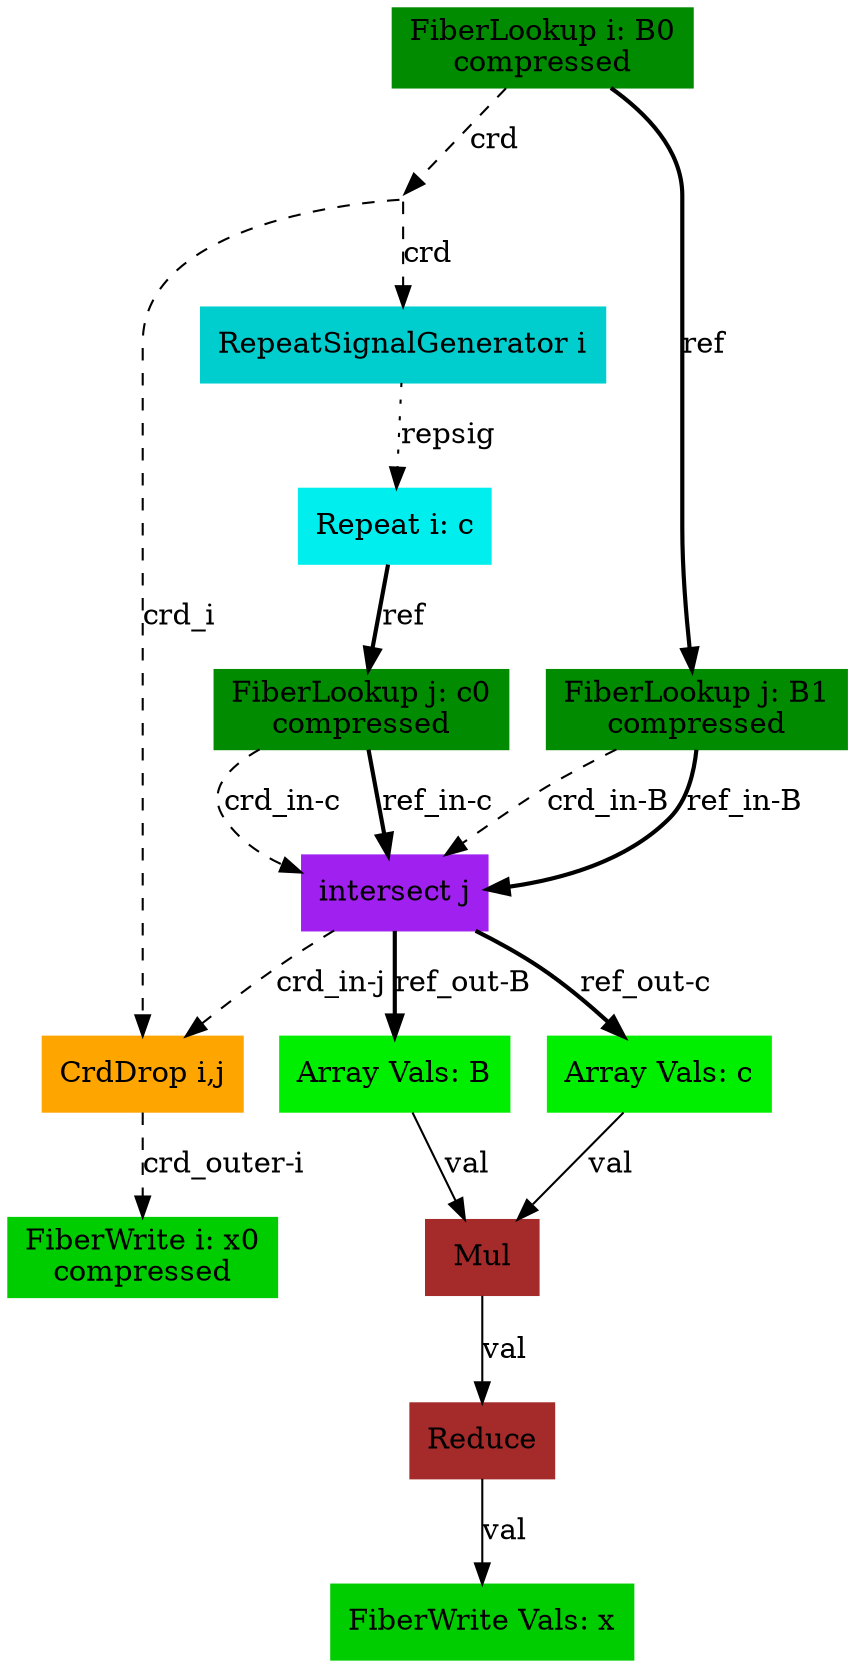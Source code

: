 digraph SAM {
    comment="x=s0,B=ss01,c=s0"
    14 [comment="type=fiberlookup,index=i,tensor=B,mode=0,format=compressed,src=true,root=true" label="FiberLookup i: B0\ncompressed" color=green4 shape=box style=filled type="fiberlookup" index="i" tensor="B" mode="0" format="compressed" src="true" root="true"]
    13 [comment="type=broadcast" shape=point style=invis type="broadcast"]
    7 [comment="type=crddrop,outer=i,inner=j" label="CrdDrop i,j" color=orange shape=box style=filled type="crddrop" outer="i" inner="j"]
    1 [comment="type=fiberwrite,index=i,tensor=x,mode=0,format=compressed,segsize=2,crdsize=B0_dim,sink=true" label="FiberWrite i: x0\ncompressed" color=green3 shape=box style=filled type="fiberwrite" index="i" tensor="x" mode="0" format="compressed" segsize="2" crdsize="B0_dim" sink="true"]
    12 [comment="type=repsiggen,index=i" label="RepeatSignalGenerator i" color=cyan3 shape=box style=filled type="repsiggen" index="i"]
    11 [comment="type=repeat,index=i,tensor=c,root=true" label="Repeat i: c" color=cyan2 shape=box style=filled type="repeat" index="i" tensor="c" root="true"]
    10 [comment="type=fiberlookup,index=j,tensor=c,mode=0,format=compressed,src=true,root=false" label="FiberLookup j: c0\ncompressed" color=green4 shape=box style=filled type="fiberlookup" index="j" tensor="c" mode="0" format="compressed" src="true" root="false"]
    8 [comment="type=intersect,index=j" label="intersect j" color=purple shape=box style=filled type="intersect" index="j"]
    5 [comment="type=arrayvals,tensor=B" label="Array Vals: B" color=green2 shape=box style=filled type="arrayvals" tensor="B"]
    4 [comment="type=mul" label="Mul" color=brown shape=box style=filled type="mul"]
    3 [comment="type=reduce" label="Reduce" color=brown shape=box style=filled type="reduce"]
    0 [comment="type=fiberwrite,mode=vals,tensor=x,size=1*B0_dim,sink=true" label="FiberWrite Vals: x" color=green3 shape=box style=filled type="fiberwrite" tensor="x" mode="vals" size="1*B0_dim" sink="true"]
    6 [comment="type=arrayvals,tensor=c" label="Array Vals: c" color=green2 shape=box style=filled type="arrayvals" tensor="c"]
    9 [comment="type=fiberlookup,index=j,tensor=B,mode=1,format=compressed,src=true,root=false" label="FiberLookup j: B1\ncompressed" color=green4 shape=box style=filled type="fiberlookup" index="j" tensor="B" mode="1" format="compressed" src="true" root="false"]
    14 -> 13 [label="crd" style=dashed type="crd" comment=""]
    13 -> 7 [label="crd_i" style=dashed type="crd" comment="i"]
    7 -> 1 [label="crd_outer-i" style=dashed type="crd" comment="outer-i"]
    13 -> 12 [label="crd" style=dashed type="crd" comment=""]
    12 -> 11 [label="repsig" style=dotted type="repsig"]
    11 -> 10 [label="ref" style=bold type="ref"]
    10 -> 8 [label="crd_in-c" style=dashed type="crd" comment="in-c"]
    8 -> 7 [label="crd_in-j" style=dashed type="crd" comment="in-j"]
    8 -> 5 [label="ref_out-B" style=bold type="ref" comment="out-B"]
    5 -> 4 [label="val" type="val"]
    4 -> 3 [label="val" type="val"]
    3 -> 0 [label="val" type="val"]
    8 -> 6 [label="ref_out-c" style=bold type="ref" comment="out-c"]
    6 -> 4 [label="val" type="val"]
    10 -> 8 [label="ref_in-c" style=bold type="ref" comment="in-c"]
    14 -> 9 [label="ref" style=bold type="ref" comment=""]
    9 -> 8 [label="crd_in-B" style=dashed type="crd" comment="in-B"]
    9 -> 8 [label="ref_in-B" style=bold type="ref" comment="in-B"]
}

